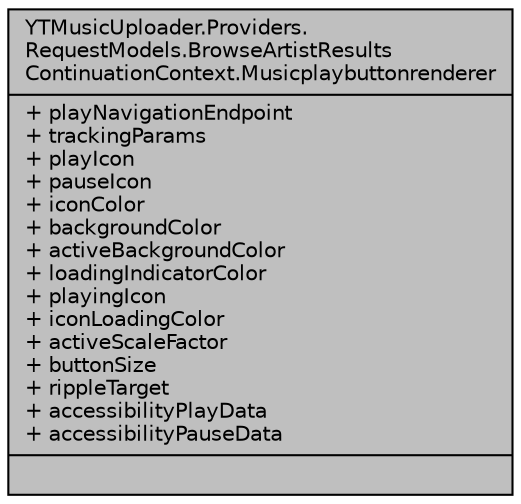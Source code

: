 digraph "YTMusicUploader.Providers.RequestModels.BrowseArtistResultsContinuationContext.Musicplaybuttonrenderer"
{
 // LATEX_PDF_SIZE
  edge [fontname="Helvetica",fontsize="10",labelfontname="Helvetica",labelfontsize="10"];
  node [fontname="Helvetica",fontsize="10",shape=record];
  Node1 [label="{YTMusicUploader.Providers.\lRequestModels.BrowseArtistResults\lContinuationContext.Musicplaybuttonrenderer\n|+ playNavigationEndpoint\l+ trackingParams\l+ playIcon\l+ pauseIcon\l+ iconColor\l+ backgroundColor\l+ activeBackgroundColor\l+ loadingIndicatorColor\l+ playingIcon\l+ iconLoadingColor\l+ activeScaleFactor\l+ buttonSize\l+ rippleTarget\l+ accessibilityPlayData\l+ accessibilityPauseData\l|}",height=0.2,width=0.4,color="black", fillcolor="grey75", style="filled", fontcolor="black",tooltip=" "];
}
